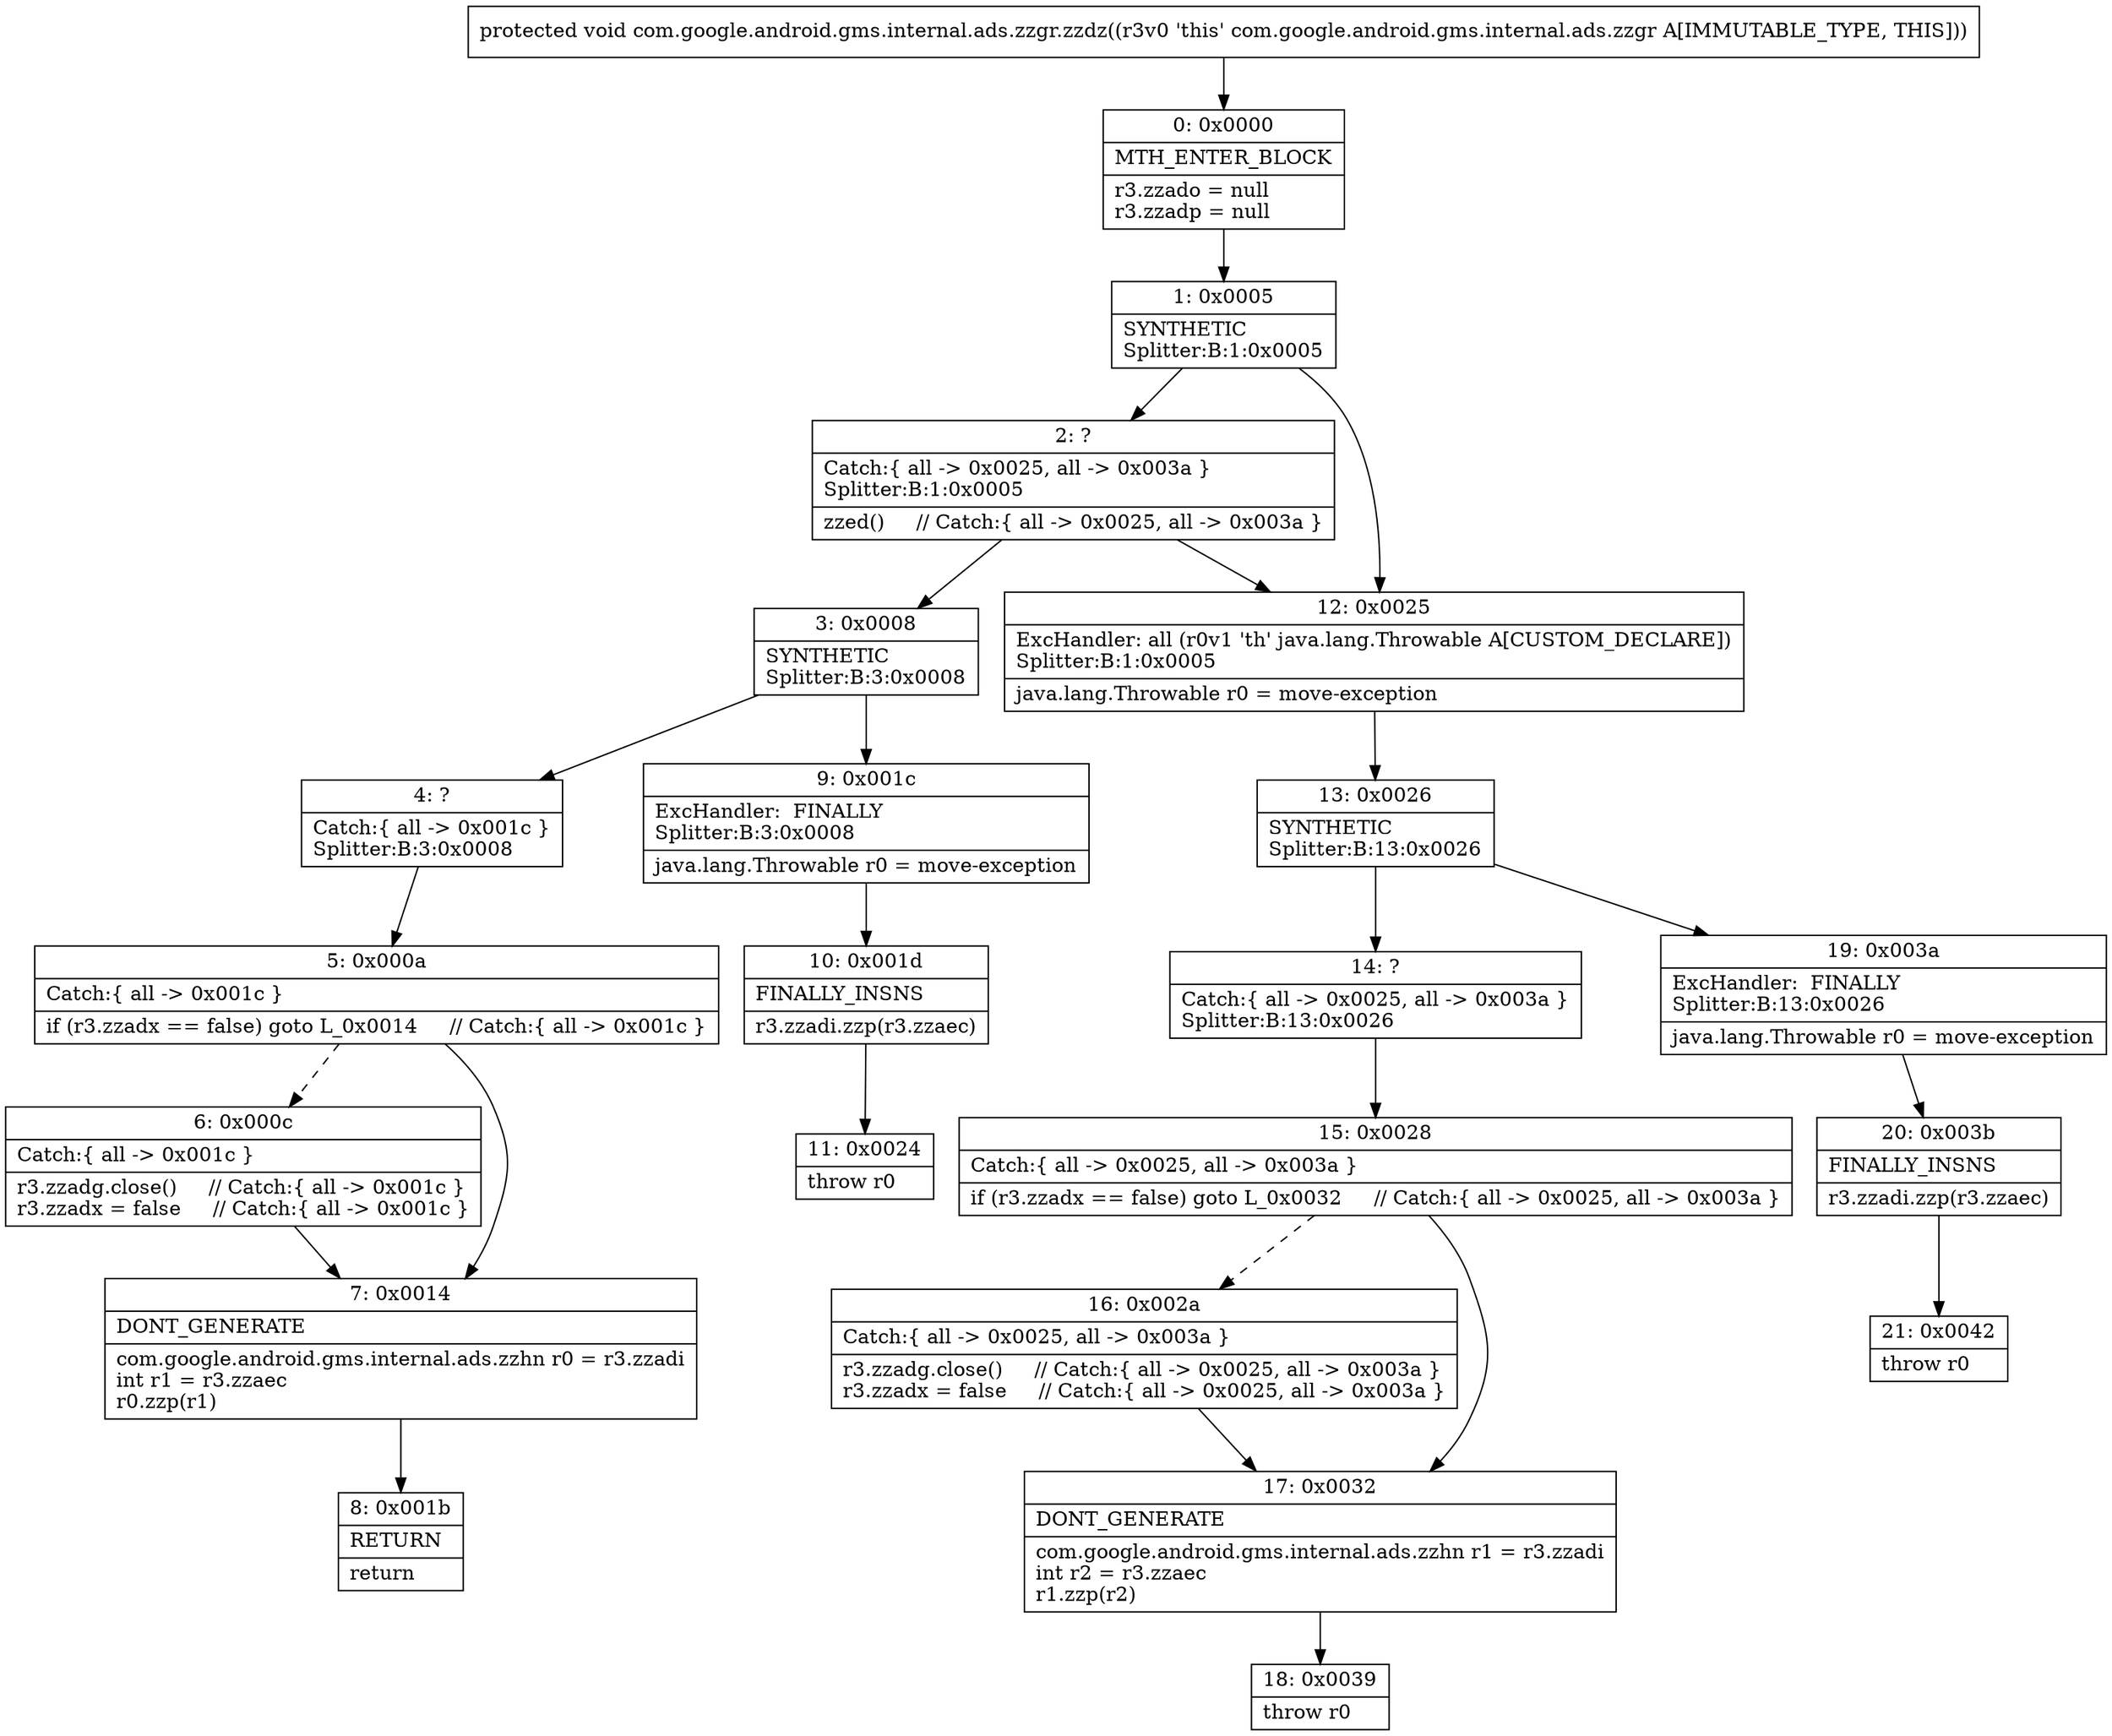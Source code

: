 digraph "CFG forcom.google.android.gms.internal.ads.zzgr.zzdz()V" {
Node_0 [shape=record,label="{0\:\ 0x0000|MTH_ENTER_BLOCK\l|r3.zzado = null\lr3.zzadp = null\l}"];
Node_1 [shape=record,label="{1\:\ 0x0005|SYNTHETIC\lSplitter:B:1:0x0005\l}"];
Node_2 [shape=record,label="{2\:\ ?|Catch:\{ all \-\> 0x0025, all \-\> 0x003a \}\lSplitter:B:1:0x0005\l|zzed()     \/\/ Catch:\{ all \-\> 0x0025, all \-\> 0x003a \}\l}"];
Node_3 [shape=record,label="{3\:\ 0x0008|SYNTHETIC\lSplitter:B:3:0x0008\l}"];
Node_4 [shape=record,label="{4\:\ ?|Catch:\{ all \-\> 0x001c \}\lSplitter:B:3:0x0008\l}"];
Node_5 [shape=record,label="{5\:\ 0x000a|Catch:\{ all \-\> 0x001c \}\l|if (r3.zzadx == false) goto L_0x0014     \/\/ Catch:\{ all \-\> 0x001c \}\l}"];
Node_6 [shape=record,label="{6\:\ 0x000c|Catch:\{ all \-\> 0x001c \}\l|r3.zzadg.close()     \/\/ Catch:\{ all \-\> 0x001c \}\lr3.zzadx = false     \/\/ Catch:\{ all \-\> 0x001c \}\l}"];
Node_7 [shape=record,label="{7\:\ 0x0014|DONT_GENERATE\l|com.google.android.gms.internal.ads.zzhn r0 = r3.zzadi\lint r1 = r3.zzaec\lr0.zzp(r1)\l}"];
Node_8 [shape=record,label="{8\:\ 0x001b|RETURN\l|return\l}"];
Node_9 [shape=record,label="{9\:\ 0x001c|ExcHandler:  FINALLY\lSplitter:B:3:0x0008\l|java.lang.Throwable r0 = move\-exception\l}"];
Node_10 [shape=record,label="{10\:\ 0x001d|FINALLY_INSNS\l|r3.zzadi.zzp(r3.zzaec)\l}"];
Node_11 [shape=record,label="{11\:\ 0x0024|throw r0\l}"];
Node_12 [shape=record,label="{12\:\ 0x0025|ExcHandler: all (r0v1 'th' java.lang.Throwable A[CUSTOM_DECLARE])\lSplitter:B:1:0x0005\l|java.lang.Throwable r0 = move\-exception\l}"];
Node_13 [shape=record,label="{13\:\ 0x0026|SYNTHETIC\lSplitter:B:13:0x0026\l}"];
Node_14 [shape=record,label="{14\:\ ?|Catch:\{ all \-\> 0x0025, all \-\> 0x003a \}\lSplitter:B:13:0x0026\l}"];
Node_15 [shape=record,label="{15\:\ 0x0028|Catch:\{ all \-\> 0x0025, all \-\> 0x003a \}\l|if (r3.zzadx == false) goto L_0x0032     \/\/ Catch:\{ all \-\> 0x0025, all \-\> 0x003a \}\l}"];
Node_16 [shape=record,label="{16\:\ 0x002a|Catch:\{ all \-\> 0x0025, all \-\> 0x003a \}\l|r3.zzadg.close()     \/\/ Catch:\{ all \-\> 0x0025, all \-\> 0x003a \}\lr3.zzadx = false     \/\/ Catch:\{ all \-\> 0x0025, all \-\> 0x003a \}\l}"];
Node_17 [shape=record,label="{17\:\ 0x0032|DONT_GENERATE\l|com.google.android.gms.internal.ads.zzhn r1 = r3.zzadi\lint r2 = r3.zzaec\lr1.zzp(r2)\l}"];
Node_18 [shape=record,label="{18\:\ 0x0039|throw r0\l}"];
Node_19 [shape=record,label="{19\:\ 0x003a|ExcHandler:  FINALLY\lSplitter:B:13:0x0026\l|java.lang.Throwable r0 = move\-exception\l}"];
Node_20 [shape=record,label="{20\:\ 0x003b|FINALLY_INSNS\l|r3.zzadi.zzp(r3.zzaec)\l}"];
Node_21 [shape=record,label="{21\:\ 0x0042|throw r0\l}"];
MethodNode[shape=record,label="{protected void com.google.android.gms.internal.ads.zzgr.zzdz((r3v0 'this' com.google.android.gms.internal.ads.zzgr A[IMMUTABLE_TYPE, THIS])) }"];
MethodNode -> Node_0;
Node_0 -> Node_1;
Node_1 -> Node_2;
Node_1 -> Node_12;
Node_2 -> Node_3;
Node_2 -> Node_12;
Node_3 -> Node_4;
Node_3 -> Node_9;
Node_4 -> Node_5;
Node_5 -> Node_6[style=dashed];
Node_5 -> Node_7;
Node_6 -> Node_7;
Node_7 -> Node_8;
Node_9 -> Node_10;
Node_10 -> Node_11;
Node_12 -> Node_13;
Node_13 -> Node_14;
Node_13 -> Node_19;
Node_14 -> Node_15;
Node_15 -> Node_16[style=dashed];
Node_15 -> Node_17;
Node_16 -> Node_17;
Node_17 -> Node_18;
Node_19 -> Node_20;
Node_20 -> Node_21;
}

